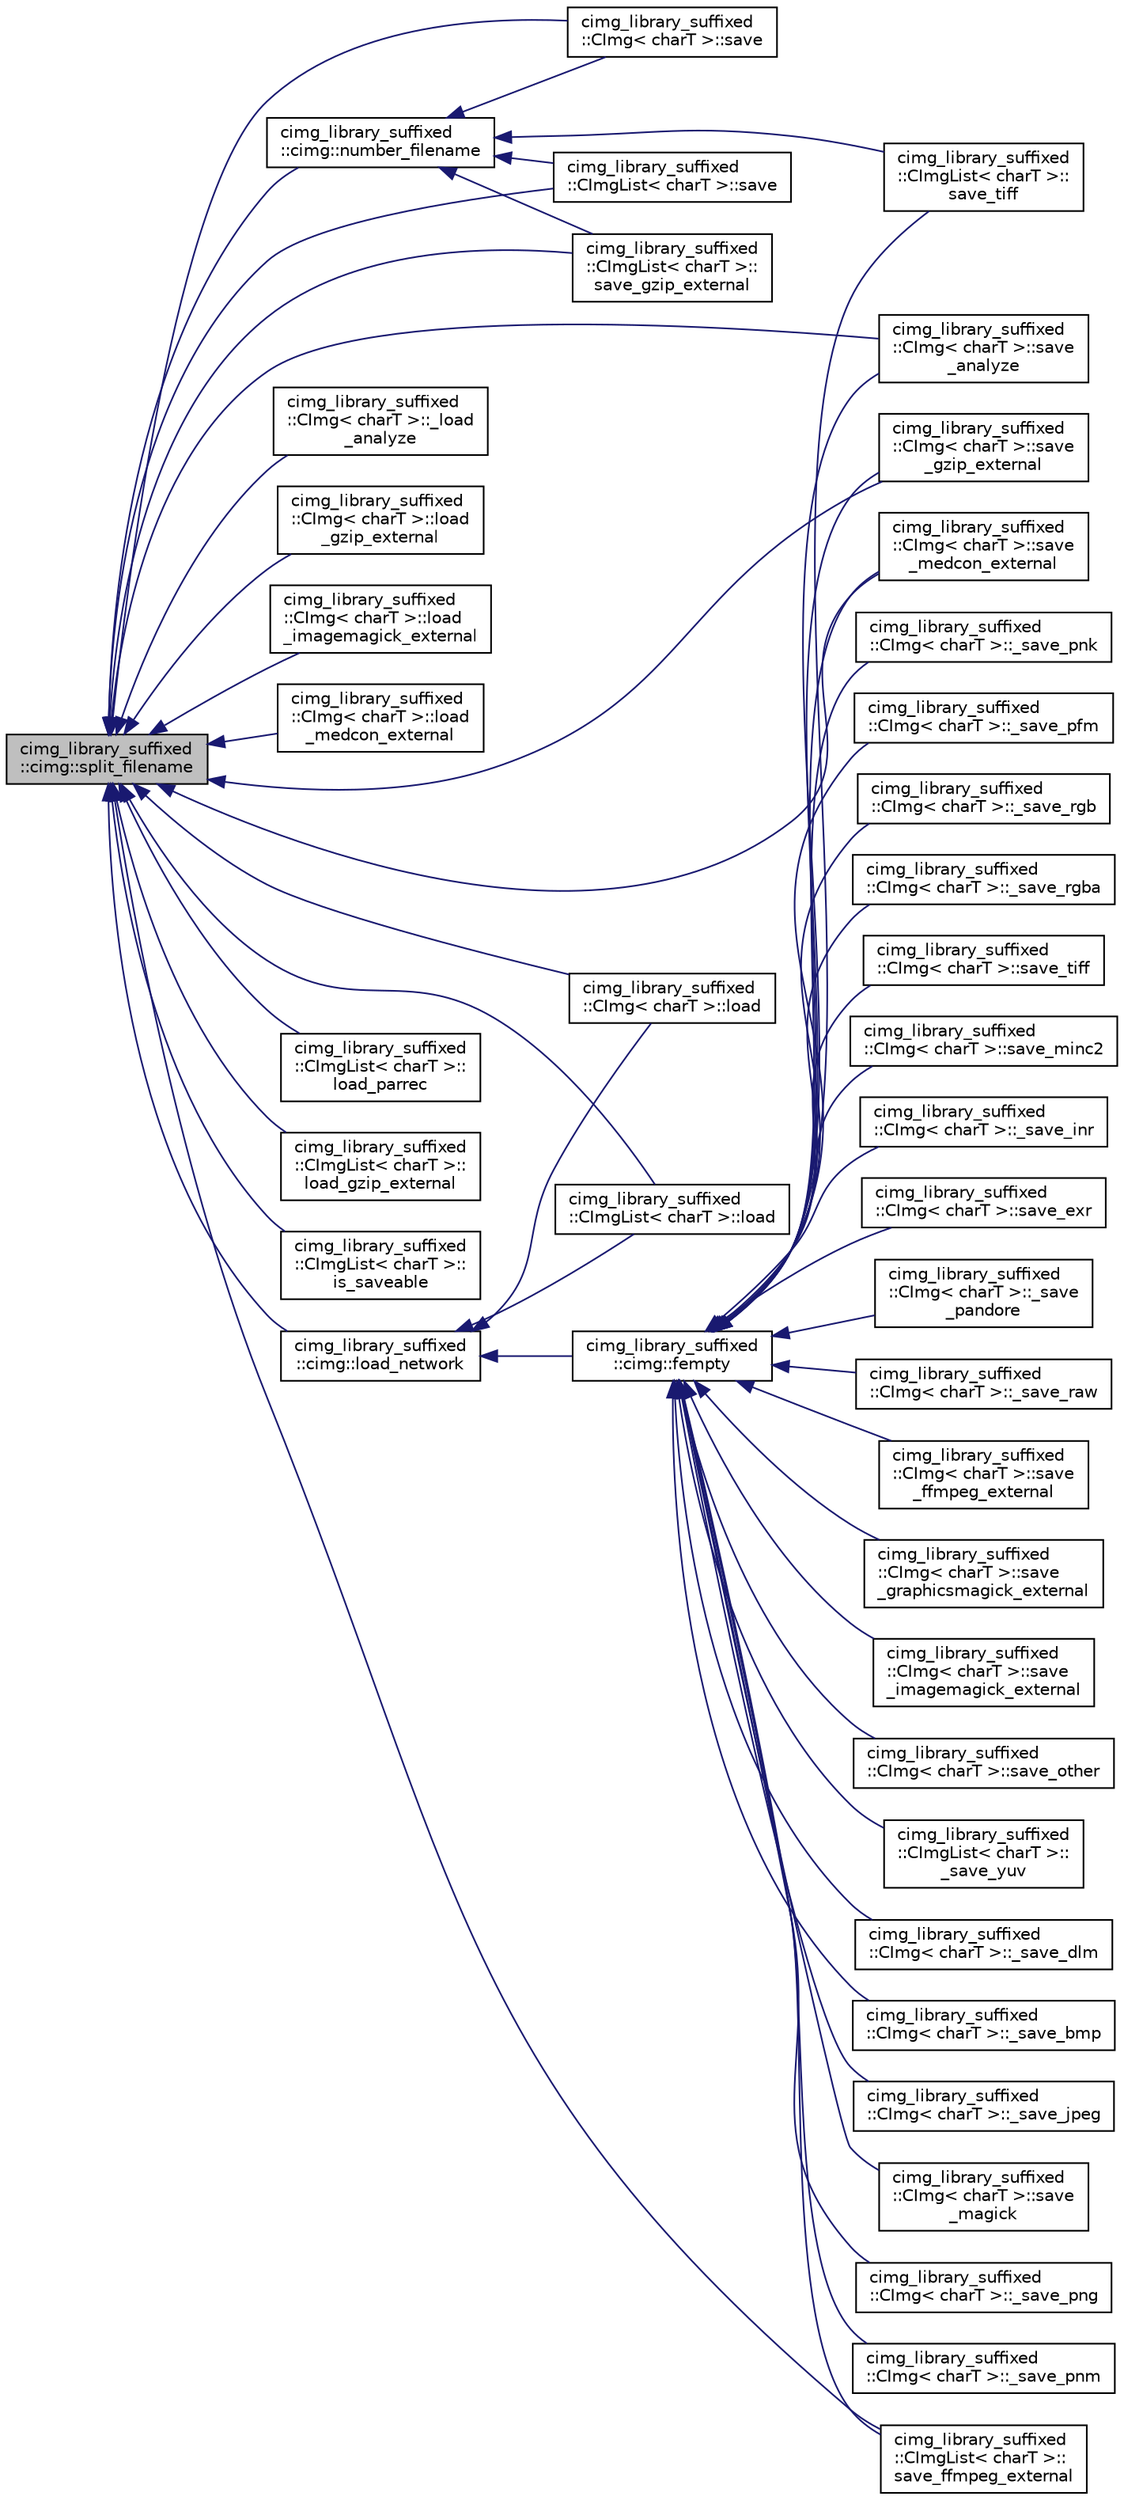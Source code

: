digraph "cimg_library_suffixed::cimg::split_filename"
{
  edge [fontname="Helvetica",fontsize="10",labelfontname="Helvetica",labelfontsize="10"];
  node [fontname="Helvetica",fontsize="10",shape=record];
  rankdir="LR";
  Node3678 [label="cimg_library_suffixed\l::cimg::split_filename",height=0.2,width=0.4,color="black", fillcolor="grey75", style="filled", fontcolor="black"];
  Node3678 -> Node3679 [dir="back",color="midnightblue",fontsize="10",style="solid",fontname="Helvetica"];
  Node3679 [label="cimg_library_suffixed\l::cimg::number_filename",height=0.2,width=0.4,color="black", fillcolor="white", style="filled",URL="$namespacecimg__library__suffixed_1_1cimg.html#ab58f430d4a05a010742c012efd4a7000",tooltip="Generate a numbered version of a filename. "];
  Node3679 -> Node3680 [dir="back",color="midnightblue",fontsize="10",style="solid",fontname="Helvetica"];
  Node3680 [label="cimg_library_suffixed\l::CImg\< charT \>::save",height=0.2,width=0.4,color="black", fillcolor="white", style="filled",URL="$structcimg__library__suffixed_1_1_c_img.html#adb165b37ac226a1c73a96cb1b5827d2e",tooltip="Save image as a file. "];
  Node3679 -> Node3681 [dir="back",color="midnightblue",fontsize="10",style="solid",fontname="Helvetica"];
  Node3681 [label="cimg_library_suffixed\l::CImgList\< charT \>::save",height=0.2,width=0.4,color="black", fillcolor="white", style="filled",URL="$structcimg__library__suffixed_1_1_c_img_list.html#a7186fe44f8d6ce58583e3177ff802445",tooltip="Save list into a file. "];
  Node3679 -> Node3682 [dir="back",color="midnightblue",fontsize="10",style="solid",fontname="Helvetica"];
  Node3682 [label="cimg_library_suffixed\l::CImgList\< charT \>::\lsave_tiff",height=0.2,width=0.4,color="black", fillcolor="white", style="filled",URL="$structcimg__library__suffixed_1_1_c_img_list.html#a62700a17bb0af63522c732b9d1a15325",tooltip="Save list as a TIFF file. "];
  Node3679 -> Node3683 [dir="back",color="midnightblue",fontsize="10",style="solid",fontname="Helvetica"];
  Node3683 [label="cimg_library_suffixed\l::CImgList\< charT \>::\lsave_gzip_external",height=0.2,width=0.4,color="black", fillcolor="white", style="filled",URL="$structcimg__library__suffixed_1_1_c_img_list.html#aad5afe8b913e276dd281255dd787b4ba",tooltip="Save list as a gzipped file, using external tool &#39;gzip&#39;. "];
  Node3678 -> Node3684 [dir="back",color="midnightblue",fontsize="10",style="solid",fontname="Helvetica"];
  Node3684 [label="cimg_library_suffixed\l::CImg\< charT \>::load",height=0.2,width=0.4,color="black", fillcolor="white", style="filled",URL="$structcimg__library__suffixed_1_1_c_img.html#ae8353b28bfbc5c4421c7adfbb98fe32f",tooltip="Load image from a file. "];
  Node3678 -> Node3685 [dir="back",color="midnightblue",fontsize="10",style="solid",fontname="Helvetica"];
  Node3685 [label="cimg_library_suffixed\l::CImg\< charT \>::_load\l_analyze",height=0.2,width=0.4,color="black", fillcolor="white", style="filled",URL="$structcimg__library__suffixed_1_1_c_img.html#a01444df91267a5b4cb8105ac5886f12f"];
  Node3678 -> Node3686 [dir="back",color="midnightblue",fontsize="10",style="solid",fontname="Helvetica"];
  Node3686 [label="cimg_library_suffixed\l::CImg\< charT \>::load\l_gzip_external",height=0.2,width=0.4,color="black", fillcolor="white", style="filled",URL="$structcimg__library__suffixed_1_1_c_img.html#a1f1ef95d7faa4c2c7a72d3d347f30dad",tooltip="Load gzipped image file, using external tool &#39;gunzip&#39;. "];
  Node3678 -> Node3687 [dir="back",color="midnightblue",fontsize="10",style="solid",fontname="Helvetica"];
  Node3687 [label="cimg_library_suffixed\l::CImg\< charT \>::load\l_imagemagick_external",height=0.2,width=0.4,color="black", fillcolor="white", style="filled",URL="$structcimg__library__suffixed_1_1_c_img.html#a8278afa0b313d0f3465ef91dabdac549",tooltip="Load image using ImageMagick&#39;s external tool &#39;convert&#39;. "];
  Node3678 -> Node3688 [dir="back",color="midnightblue",fontsize="10",style="solid",fontname="Helvetica"];
  Node3688 [label="cimg_library_suffixed\l::CImg\< charT \>::load\l_medcon_external",height=0.2,width=0.4,color="black", fillcolor="white", style="filled",URL="$structcimg__library__suffixed_1_1_c_img.html#a8306218d5edf273c822113b799fd89cc",tooltip="Load image from a DICOM file, using XMedcon&#39;s external tool &#39;medcon&#39;. "];
  Node3678 -> Node3680 [dir="back",color="midnightblue",fontsize="10",style="solid",fontname="Helvetica"];
  Node3678 -> Node3689 [dir="back",color="midnightblue",fontsize="10",style="solid",fontname="Helvetica"];
  Node3689 [label="cimg_library_suffixed\l::CImg\< charT \>::save\l_analyze",height=0.2,width=0.4,color="black", fillcolor="white", style="filled",URL="$structcimg__library__suffixed_1_1_c_img.html#a09711118d3b31870942e99adbefffed1",tooltip="Save image as an ANALYZE7.5 or NIFTI file. "];
  Node3678 -> Node3690 [dir="back",color="midnightblue",fontsize="10",style="solid",fontname="Helvetica"];
  Node3690 [label="cimg_library_suffixed\l::CImg\< charT \>::save\l_gzip_external",height=0.2,width=0.4,color="black", fillcolor="white", style="filled",URL="$structcimg__library__suffixed_1_1_c_img.html#a53983bb4f1ebe2a817b68029b8c04cb1",tooltip="Save image using gzip external binary. "];
  Node3678 -> Node3691 [dir="back",color="midnightblue",fontsize="10",style="solid",fontname="Helvetica"];
  Node3691 [label="cimg_library_suffixed\l::CImg\< charT \>::save\l_medcon_external",height=0.2,width=0.4,color="black", fillcolor="white", style="filled",URL="$structcimg__library__suffixed_1_1_c_img.html#a30d02c3d77fc43c8b5845e92268cdab5",tooltip="Save image as a Dicom file. "];
  Node3678 -> Node3692 [dir="back",color="midnightblue",fontsize="10",style="solid",fontname="Helvetica"];
  Node3692 [label="cimg_library_suffixed\l::CImgList\< charT \>::load",height=0.2,width=0.4,color="black", fillcolor="white", style="filled",URL="$structcimg__library__suffixed_1_1_c_img_list.html#a63bd67d8dd2301933df7decb4612916e",tooltip="Load a list from a file. "];
  Node3678 -> Node3693 [dir="back",color="midnightblue",fontsize="10",style="solid",fontname="Helvetica"];
  Node3693 [label="cimg_library_suffixed\l::CImgList\< charT \>::\lload_parrec",height=0.2,width=0.4,color="black", fillcolor="white", style="filled",URL="$structcimg__library__suffixed_1_1_c_img_list.html#affbfd21835dfd5c00fe98cc71c7760c2",tooltip="Load a list from a PAR/REC (Philips) file. "];
  Node3678 -> Node3694 [dir="back",color="midnightblue",fontsize="10",style="solid",fontname="Helvetica"];
  Node3694 [label="cimg_library_suffixed\l::CImgList\< charT \>::\lload_gzip_external",height=0.2,width=0.4,color="black", fillcolor="white", style="filled",URL="$structcimg__library__suffixed_1_1_c_img_list.html#aae55e9a79bf2f7e08108dd200f63bf2c",tooltip="Load a gzipped list, using external tool &#39;gunzip&#39;. "];
  Node3678 -> Node3681 [dir="back",color="midnightblue",fontsize="10",style="solid",fontname="Helvetica"];
  Node3678 -> Node3695 [dir="back",color="midnightblue",fontsize="10",style="solid",fontname="Helvetica"];
  Node3695 [label="cimg_library_suffixed\l::CImgList\< charT \>::\lis_saveable",height=0.2,width=0.4,color="black", fillcolor="white", style="filled",URL="$structcimg__library__suffixed_1_1_c_img_list.html#ae6a86adfeb4cdeb99f58565a6a49784b",tooltip="Tell if an image list can be saved as one single file. "];
  Node3678 -> Node3683 [dir="back",color="midnightblue",fontsize="10",style="solid",fontname="Helvetica"];
  Node3678 -> Node3696 [dir="back",color="midnightblue",fontsize="10",style="solid",fontname="Helvetica"];
  Node3696 [label="cimg_library_suffixed\l::CImgList\< charT \>::\lsave_ffmpeg_external",height=0.2,width=0.4,color="black", fillcolor="white", style="filled",URL="$structcimg__library__suffixed_1_1_c_img_list.html#af09a45345581747984f4df0607418f2c",tooltip="Save image sequence, using the external tool &#39;ffmpeg&#39;. "];
  Node3678 -> Node3697 [dir="back",color="midnightblue",fontsize="10",style="solid",fontname="Helvetica"];
  Node3697 [label="cimg_library_suffixed\l::cimg::load_network",height=0.2,width=0.4,color="black", fillcolor="white", style="filled",URL="$namespacecimg__library__suffixed_1_1cimg.html#a90c05fe6fc049cba75f3a12807e97158",tooltip="Load file from network as a local temporary file. "];
  Node3697 -> Node3698 [dir="back",color="midnightblue",fontsize="10",style="solid",fontname="Helvetica"];
  Node3698 [label="cimg_library_suffixed\l::cimg::fempty",height=0.2,width=0.4,color="black", fillcolor="white", style="filled",URL="$namespacecimg__library__suffixed_1_1cimg.html#a0f3577978081461118330fc3ecd4b9db",tooltip="Create an empty file. "];
  Node3698 -> Node3699 [dir="back",color="midnightblue",fontsize="10",style="solid",fontname="Helvetica"];
  Node3699 [label="cimg_library_suffixed\l::CImg\< charT \>::_save_dlm",height=0.2,width=0.4,color="black", fillcolor="white", style="filled",URL="$structcimg__library__suffixed_1_1_c_img.html#a78929d9b9d2af829f3e3fc576e99b61d"];
  Node3698 -> Node3700 [dir="back",color="midnightblue",fontsize="10",style="solid",fontname="Helvetica"];
  Node3700 [label="cimg_library_suffixed\l::CImg\< charT \>::_save_bmp",height=0.2,width=0.4,color="black", fillcolor="white", style="filled",URL="$structcimg__library__suffixed_1_1_c_img.html#ae9faefb948746c5d646fe5c80f28c4fc"];
  Node3698 -> Node3701 [dir="back",color="midnightblue",fontsize="10",style="solid",fontname="Helvetica"];
  Node3701 [label="cimg_library_suffixed\l::CImg\< charT \>::_save_jpeg",height=0.2,width=0.4,color="black", fillcolor="white", style="filled",URL="$structcimg__library__suffixed_1_1_c_img.html#aa41e292505817af60a4896ed19302304"];
  Node3698 -> Node3702 [dir="back",color="midnightblue",fontsize="10",style="solid",fontname="Helvetica"];
  Node3702 [label="cimg_library_suffixed\l::CImg\< charT \>::save\l_magick",height=0.2,width=0.4,color="black", fillcolor="white", style="filled",URL="$structcimg__library__suffixed_1_1_c_img.html#a6beb63196c9a26f6894e4654f771c1e5",tooltip="Save image, using built-in ImageMagick++ library. "];
  Node3698 -> Node3703 [dir="back",color="midnightblue",fontsize="10",style="solid",fontname="Helvetica"];
  Node3703 [label="cimg_library_suffixed\l::CImg\< charT \>::_save_png",height=0.2,width=0.4,color="black", fillcolor="white", style="filled",URL="$structcimg__library__suffixed_1_1_c_img.html#aab5e304310373159e357250314e99da6"];
  Node3698 -> Node3704 [dir="back",color="midnightblue",fontsize="10",style="solid",fontname="Helvetica"];
  Node3704 [label="cimg_library_suffixed\l::CImg\< charT \>::_save_pnm",height=0.2,width=0.4,color="black", fillcolor="white", style="filled",URL="$structcimg__library__suffixed_1_1_c_img.html#a3b62455c9523881fa64a47d8362c3d80"];
  Node3698 -> Node3705 [dir="back",color="midnightblue",fontsize="10",style="solid",fontname="Helvetica"];
  Node3705 [label="cimg_library_suffixed\l::CImg\< charT \>::_save_pnk",height=0.2,width=0.4,color="black", fillcolor="white", style="filled",URL="$structcimg__library__suffixed_1_1_c_img.html#a4bcf33abcee45165d20d9530f6c85242"];
  Node3698 -> Node3706 [dir="back",color="midnightblue",fontsize="10",style="solid",fontname="Helvetica"];
  Node3706 [label="cimg_library_suffixed\l::CImg\< charT \>::_save_pfm",height=0.2,width=0.4,color="black", fillcolor="white", style="filled",URL="$structcimg__library__suffixed_1_1_c_img.html#a65be74d7d22bb71e708b3beb8e9cae49"];
  Node3698 -> Node3707 [dir="back",color="midnightblue",fontsize="10",style="solid",fontname="Helvetica"];
  Node3707 [label="cimg_library_suffixed\l::CImg\< charT \>::_save_rgb",height=0.2,width=0.4,color="black", fillcolor="white", style="filled",URL="$structcimg__library__suffixed_1_1_c_img.html#a06c5e27c1dde885a96cfdad05835644e"];
  Node3698 -> Node3708 [dir="back",color="midnightblue",fontsize="10",style="solid",fontname="Helvetica"];
  Node3708 [label="cimg_library_suffixed\l::CImg\< charT \>::_save_rgba",height=0.2,width=0.4,color="black", fillcolor="white", style="filled",URL="$structcimg__library__suffixed_1_1_c_img.html#a974a21a1c7242ff9b08e4590701d920d"];
  Node3698 -> Node3709 [dir="back",color="midnightblue",fontsize="10",style="solid",fontname="Helvetica"];
  Node3709 [label="cimg_library_suffixed\l::CImg\< charT \>::save_tiff",height=0.2,width=0.4,color="black", fillcolor="white", style="filled",URL="$structcimg__library__suffixed_1_1_c_img.html#a87e93148404e8d79b7b5218e58eabf3c",tooltip="Save image as a TIFF file. "];
  Node3698 -> Node3710 [dir="back",color="midnightblue",fontsize="10",style="solid",fontname="Helvetica"];
  Node3710 [label="cimg_library_suffixed\l::CImg\< charT \>::save_minc2",height=0.2,width=0.4,color="black", fillcolor="white", style="filled",URL="$structcimg__library__suffixed_1_1_c_img.html#ab3b2aa455cd56ce20a03cb0b68ca68fc",tooltip="Save image as a MINC2 file. "];
  Node3698 -> Node3689 [dir="back",color="midnightblue",fontsize="10",style="solid",fontname="Helvetica"];
  Node3698 -> Node3711 [dir="back",color="midnightblue",fontsize="10",style="solid",fontname="Helvetica"];
  Node3711 [label="cimg_library_suffixed\l::CImg\< charT \>::_save_inr",height=0.2,width=0.4,color="black", fillcolor="white", style="filled",URL="$structcimg__library__suffixed_1_1_c_img.html#aa29c8a2179f282535660800f9b9192e0"];
  Node3698 -> Node3712 [dir="back",color="midnightblue",fontsize="10",style="solid",fontname="Helvetica"];
  Node3712 [label="cimg_library_suffixed\l::CImg\< charT \>::save_exr",height=0.2,width=0.4,color="black", fillcolor="white", style="filled",URL="$structcimg__library__suffixed_1_1_c_img.html#ad5fb082bca9bcc268e8f77019788ae51",tooltip="Save image as an OpenEXR file. "];
  Node3698 -> Node3713 [dir="back",color="midnightblue",fontsize="10",style="solid",fontname="Helvetica"];
  Node3713 [label="cimg_library_suffixed\l::CImg\< charT \>::_save\l_pandore",height=0.2,width=0.4,color="black", fillcolor="white", style="filled",URL="$structcimg__library__suffixed_1_1_c_img.html#a01931f2bad5c72da454d990ebcf55f94"];
  Node3698 -> Node3714 [dir="back",color="midnightblue",fontsize="10",style="solid",fontname="Helvetica"];
  Node3714 [label="cimg_library_suffixed\l::CImg\< charT \>::_save_raw",height=0.2,width=0.4,color="black", fillcolor="white", style="filled",URL="$structcimg__library__suffixed_1_1_c_img.html#a069feb3e722bb4a1f52ea72c1c86ca97"];
  Node3698 -> Node3715 [dir="back",color="midnightblue",fontsize="10",style="solid",fontname="Helvetica"];
  Node3715 [label="cimg_library_suffixed\l::CImg\< charT \>::save\l_ffmpeg_external",height=0.2,width=0.4,color="black", fillcolor="white", style="filled",URL="$structcimg__library__suffixed_1_1_c_img.html#a3a8132f303e3295e0219ea4518c6ef20",tooltip="Save volumetric image as a video, using ffmpeg external binary. "];
  Node3698 -> Node3690 [dir="back",color="midnightblue",fontsize="10",style="solid",fontname="Helvetica"];
  Node3698 -> Node3716 [dir="back",color="midnightblue",fontsize="10",style="solid",fontname="Helvetica"];
  Node3716 [label="cimg_library_suffixed\l::CImg\< charT \>::save\l_graphicsmagick_external",height=0.2,width=0.4,color="black", fillcolor="white", style="filled",URL="$structcimg__library__suffixed_1_1_c_img.html#a44f125968c20e8c7d833bf7d75c32db6",tooltip="Save image using GraphicsMagick&#39;s external binary. "];
  Node3698 -> Node3717 [dir="back",color="midnightblue",fontsize="10",style="solid",fontname="Helvetica"];
  Node3717 [label="cimg_library_suffixed\l::CImg\< charT \>::save\l_imagemagick_external",height=0.2,width=0.4,color="black", fillcolor="white", style="filled",URL="$structcimg__library__suffixed_1_1_c_img.html#afbf8db949f62c8bd3f2f73ba3d9c1420",tooltip="Save image using ImageMagick&#39;s external binary. "];
  Node3698 -> Node3691 [dir="back",color="midnightblue",fontsize="10",style="solid",fontname="Helvetica"];
  Node3698 -> Node3718 [dir="back",color="midnightblue",fontsize="10",style="solid",fontname="Helvetica"];
  Node3718 [label="cimg_library_suffixed\l::CImg\< charT \>::save_other",height=0.2,width=0.4,color="black", fillcolor="white", style="filled",URL="$structcimg__library__suffixed_1_1_c_img.html#a6b77dc615829820ba0675409feaef3d8"];
  Node3698 -> Node3719 [dir="back",color="midnightblue",fontsize="10",style="solid",fontname="Helvetica"];
  Node3719 [label="cimg_library_suffixed\l::CImgList\< charT \>::\l_save_yuv",height=0.2,width=0.4,color="black", fillcolor="white", style="filled",URL="$structcimg__library__suffixed_1_1_c_img_list.html#afa25415a30608d507bc22bd6b85b5c1e"];
  Node3698 -> Node3682 [dir="back",color="midnightblue",fontsize="10",style="solid",fontname="Helvetica"];
  Node3698 -> Node3696 [dir="back",color="midnightblue",fontsize="10",style="solid",fontname="Helvetica"];
  Node3697 -> Node3684 [dir="back",color="midnightblue",fontsize="10",style="solid",fontname="Helvetica"];
  Node3697 -> Node3692 [dir="back",color="midnightblue",fontsize="10",style="solid",fontname="Helvetica"];
}
